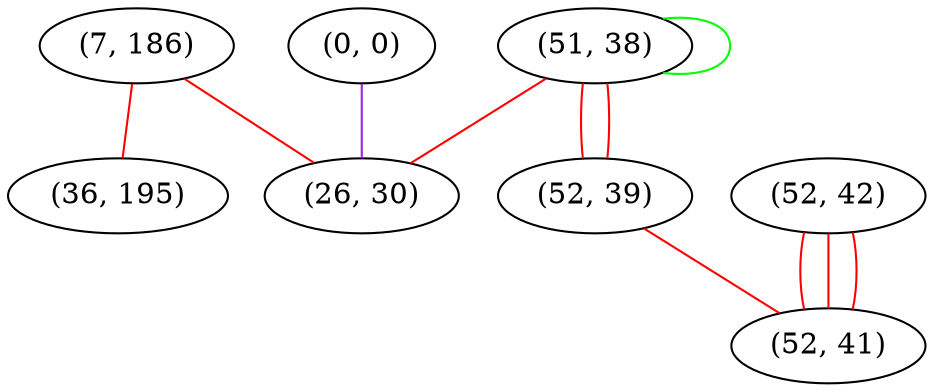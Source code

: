 graph "" {
"(0, 0)";
"(7, 186)";
"(51, 38)";
"(52, 42)";
"(52, 39)";
"(26, 30)";
"(52, 41)";
"(36, 195)";
"(0, 0)" -- "(26, 30)"  [color=purple, key=0, weight=4];
"(7, 186)" -- "(26, 30)"  [color=red, key=0, weight=1];
"(7, 186)" -- "(36, 195)"  [color=red, key=0, weight=1];
"(51, 38)" -- "(52, 39)"  [color=red, key=0, weight=1];
"(51, 38)" -- "(52, 39)"  [color=red, key=1, weight=1];
"(51, 38)" -- "(26, 30)"  [color=red, key=0, weight=1];
"(51, 38)" -- "(51, 38)"  [color=green, key=0, weight=2];
"(52, 42)" -- "(52, 41)"  [color=red, key=0, weight=1];
"(52, 42)" -- "(52, 41)"  [color=red, key=1, weight=1];
"(52, 42)" -- "(52, 41)"  [color=red, key=2, weight=1];
"(52, 39)" -- "(52, 41)"  [color=red, key=0, weight=1];
}

